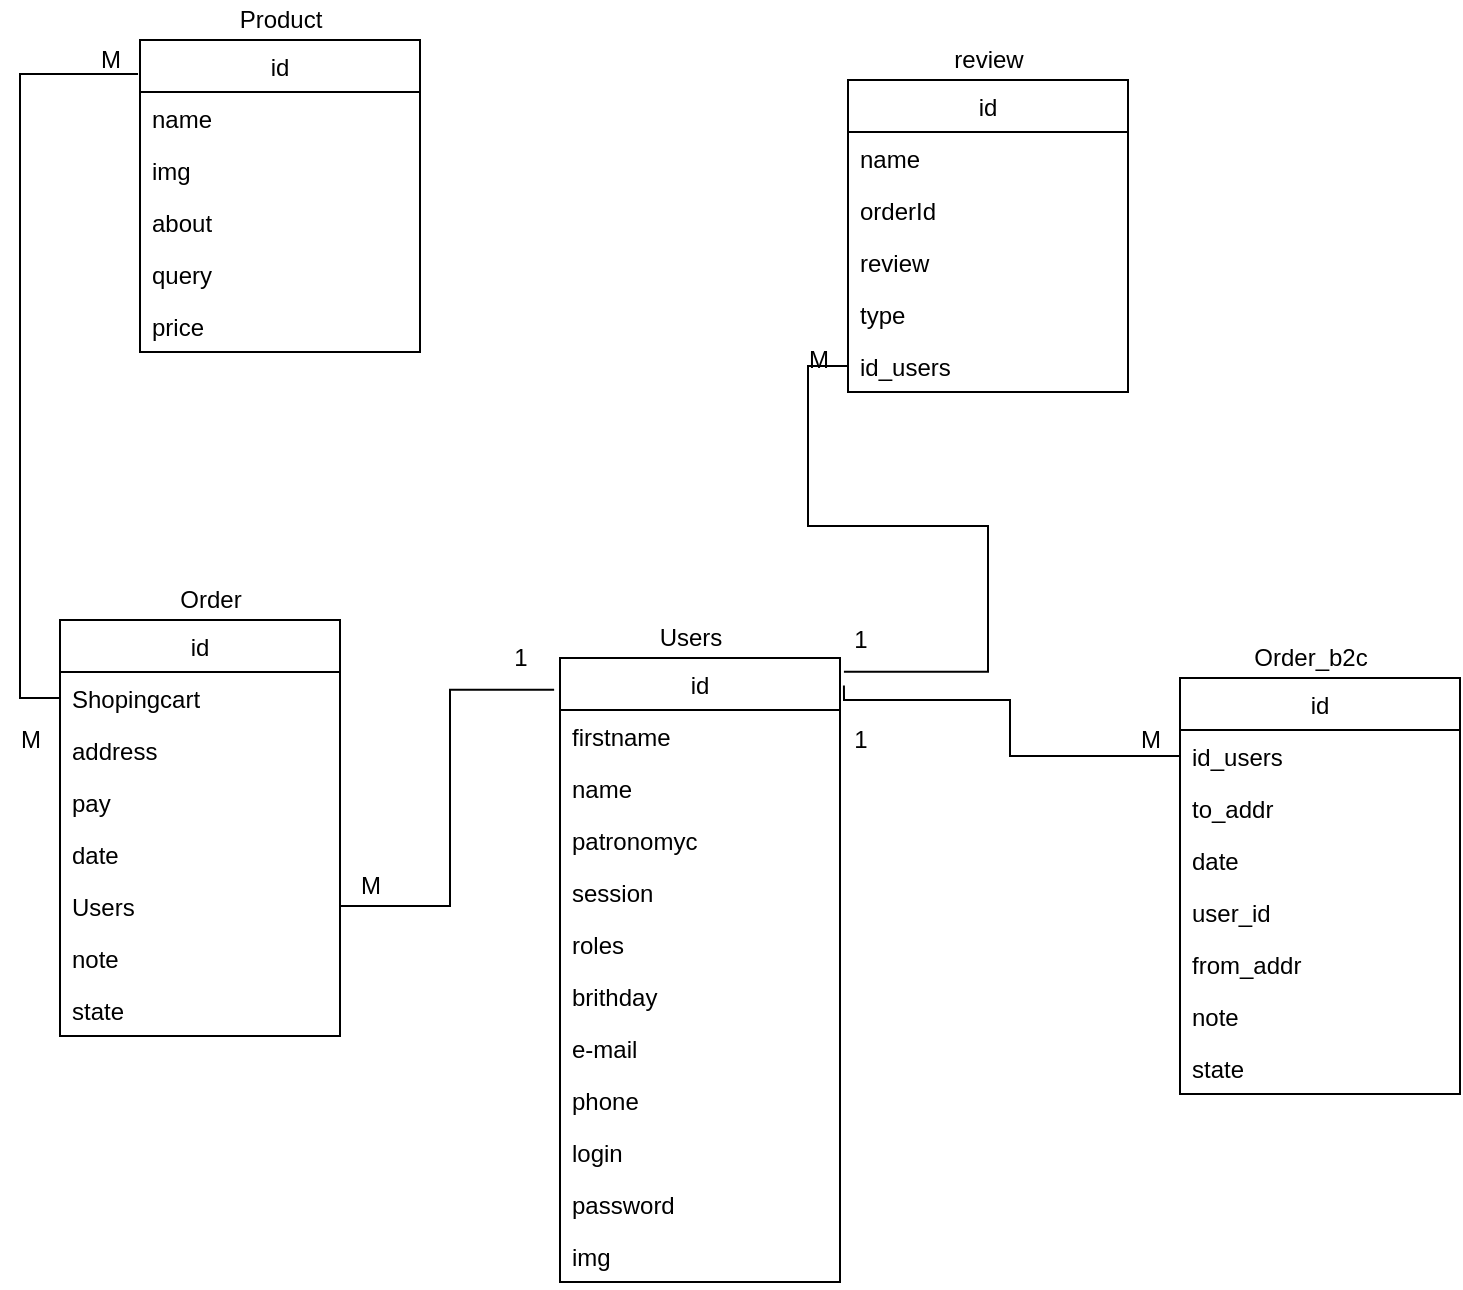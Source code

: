 <mxfile version="14.1.1" type="device"><diagram id="6H1vsQgCoGsXs6MdBsKB" name="Page-1"><mxGraphModel dx="1422" dy="762" grid="1" gridSize="10" guides="1" tooltips="1" connect="1" arrows="1" fold="1" page="1" pageScale="1" pageWidth="827" pageHeight="1169" math="0" shadow="0"><root><mxCell id="0"/><mxCell id="1" parent="0"/><mxCell id="pW7xX5XVLczii8ElgLWq-1" value="id" style="swimlane;fontStyle=0;childLayout=stackLayout;horizontal=1;startSize=26;fillColor=none;horizontalStack=0;resizeParent=1;resizeParentMax=0;resizeLast=0;collapsible=1;marginBottom=0;" parent="1" vertex="1"><mxGeometry x="320" y="439" width="140" height="312" as="geometry"/></mxCell><mxCell id="pW7xX5XVLczii8ElgLWq-2" value="firstname" style="text;strokeColor=none;fillColor=none;align=left;verticalAlign=top;spacingLeft=4;spacingRight=4;overflow=hidden;rotatable=0;points=[[0,0.5],[1,0.5]];portConstraint=eastwest;" parent="pW7xX5XVLczii8ElgLWq-1" vertex="1"><mxGeometry y="26" width="140" height="26" as="geometry"/></mxCell><mxCell id="pW7xX5XVLczii8ElgLWq-3" value="name" style="text;strokeColor=none;fillColor=none;align=left;verticalAlign=top;spacingLeft=4;spacingRight=4;overflow=hidden;rotatable=0;points=[[0,0.5],[1,0.5]];portConstraint=eastwest;" parent="pW7xX5XVLczii8ElgLWq-1" vertex="1"><mxGeometry y="52" width="140" height="26" as="geometry"/></mxCell><mxCell id="pW7xX5XVLczii8ElgLWq-4" value="patronomyc" style="text;strokeColor=none;fillColor=none;align=left;verticalAlign=top;spacingLeft=4;spacingRight=4;overflow=hidden;rotatable=0;points=[[0,0.5],[1,0.5]];portConstraint=eastwest;" parent="pW7xX5XVLczii8ElgLWq-1" vertex="1"><mxGeometry y="78" width="140" height="26" as="geometry"/></mxCell><mxCell id="pW7xX5XVLczii8ElgLWq-5" value="session&#10;" style="text;strokeColor=none;fillColor=none;align=left;verticalAlign=top;spacingLeft=4;spacingRight=4;overflow=hidden;rotatable=0;points=[[0,0.5],[1,0.5]];portConstraint=eastwest;" parent="pW7xX5XVLczii8ElgLWq-1" vertex="1"><mxGeometry y="104" width="140" height="26" as="geometry"/></mxCell><mxCell id="pW7xX5XVLczii8ElgLWq-6" value="roles" style="text;strokeColor=none;fillColor=none;align=left;verticalAlign=top;spacingLeft=4;spacingRight=4;overflow=hidden;rotatable=0;points=[[0,0.5],[1,0.5]];portConstraint=eastwest;" parent="pW7xX5XVLczii8ElgLWq-1" vertex="1"><mxGeometry y="130" width="140" height="26" as="geometry"/></mxCell><mxCell id="pW7xX5XVLczii8ElgLWq-7" value="brithday" style="text;strokeColor=none;fillColor=none;align=left;verticalAlign=top;spacingLeft=4;spacingRight=4;overflow=hidden;rotatable=0;points=[[0,0.5],[1,0.5]];portConstraint=eastwest;" parent="pW7xX5XVLczii8ElgLWq-1" vertex="1"><mxGeometry y="156" width="140" height="26" as="geometry"/></mxCell><mxCell id="pW7xX5XVLczii8ElgLWq-8" value="e-mail&#10;" style="text;strokeColor=none;fillColor=none;align=left;verticalAlign=top;spacingLeft=4;spacingRight=4;overflow=hidden;rotatable=0;points=[[0,0.5],[1,0.5]];portConstraint=eastwest;" parent="pW7xX5XVLczii8ElgLWq-1" vertex="1"><mxGeometry y="182" width="140" height="26" as="geometry"/></mxCell><mxCell id="pW7xX5XVLczii8ElgLWq-9" value="phone" style="text;strokeColor=none;fillColor=none;align=left;verticalAlign=top;spacingLeft=4;spacingRight=4;overflow=hidden;rotatable=0;points=[[0,0.5],[1,0.5]];portConstraint=eastwest;" parent="pW7xX5XVLczii8ElgLWq-1" vertex="1"><mxGeometry y="208" width="140" height="26" as="geometry"/></mxCell><mxCell id="pW7xX5XVLczii8ElgLWq-10" value="login&#10;" style="text;strokeColor=none;fillColor=none;align=left;verticalAlign=top;spacingLeft=4;spacingRight=4;overflow=hidden;rotatable=0;points=[[0,0.5],[1,0.5]];portConstraint=eastwest;" parent="pW7xX5XVLczii8ElgLWq-1" vertex="1"><mxGeometry y="234" width="140" height="26" as="geometry"/></mxCell><mxCell id="pW7xX5XVLczii8ElgLWq-11" value="password" style="text;strokeColor=none;fillColor=none;align=left;verticalAlign=top;spacingLeft=4;spacingRight=4;overflow=hidden;rotatable=0;points=[[0,0.5],[1,0.5]];portConstraint=eastwest;" parent="pW7xX5XVLczii8ElgLWq-1" vertex="1"><mxGeometry y="260" width="140" height="26" as="geometry"/></mxCell><mxCell id="57D7JdNLXRpNmZJRoOsU-2" value="img" style="text;strokeColor=none;fillColor=none;align=left;verticalAlign=top;spacingLeft=4;spacingRight=4;overflow=hidden;rotatable=0;points=[[0,0.5],[1,0.5]];portConstraint=eastwest;" parent="pW7xX5XVLczii8ElgLWq-1" vertex="1"><mxGeometry y="286" width="140" height="26" as="geometry"/></mxCell><mxCell id="pW7xX5XVLczii8ElgLWq-15" value="Users" style="text;html=1;align=center;verticalAlign=middle;resizable=0;points=[];autosize=1;" parent="1" vertex="1"><mxGeometry x="360" y="419" width="50" height="20" as="geometry"/></mxCell><mxCell id="pW7xX5XVLczii8ElgLWq-16" value="id" style="swimlane;fontStyle=0;childLayout=stackLayout;horizontal=1;startSize=26;fillColor=none;horizontalStack=0;resizeParent=1;resizeParentMax=0;resizeLast=0;collapsible=1;marginBottom=0;" parent="1" vertex="1"><mxGeometry x="110" y="130" width="140" height="156" as="geometry"/></mxCell><mxCell id="pW7xX5XVLczii8ElgLWq-17" value="name" style="text;strokeColor=none;fillColor=none;align=left;verticalAlign=top;spacingLeft=4;spacingRight=4;overflow=hidden;rotatable=0;points=[[0,0.5],[1,0.5]];portConstraint=eastwest;" parent="pW7xX5XVLczii8ElgLWq-16" vertex="1"><mxGeometry y="26" width="140" height="26" as="geometry"/></mxCell><mxCell id="pW7xX5XVLczii8ElgLWq-18" value="img" style="text;strokeColor=none;fillColor=none;align=left;verticalAlign=top;spacingLeft=4;spacingRight=4;overflow=hidden;rotatable=0;points=[[0,0.5],[1,0.5]];portConstraint=eastwest;" parent="pW7xX5XVLczii8ElgLWq-16" vertex="1"><mxGeometry y="52" width="140" height="26" as="geometry"/></mxCell><mxCell id="pW7xX5XVLczii8ElgLWq-19" value="about" style="text;strokeColor=none;fillColor=none;align=left;verticalAlign=top;spacingLeft=4;spacingRight=4;overflow=hidden;rotatable=0;points=[[0,0.5],[1,0.5]];portConstraint=eastwest;" parent="pW7xX5XVLczii8ElgLWq-16" vertex="1"><mxGeometry y="78" width="140" height="26" as="geometry"/></mxCell><mxCell id="pW7xX5XVLczii8ElgLWq-20" value="query" style="text;strokeColor=none;fillColor=none;align=left;verticalAlign=top;spacingLeft=4;spacingRight=4;overflow=hidden;rotatable=0;points=[[0,0.5],[1,0.5]];portConstraint=eastwest;" parent="pW7xX5XVLczii8ElgLWq-16" vertex="1"><mxGeometry y="104" width="140" height="26" as="geometry"/></mxCell><mxCell id="pW7xX5XVLczii8ElgLWq-21" value="price" style="text;strokeColor=none;fillColor=none;align=left;verticalAlign=top;spacingLeft=4;spacingRight=4;overflow=hidden;rotatable=0;points=[[0,0.5],[1,0.5]];portConstraint=eastwest;" parent="pW7xX5XVLczii8ElgLWq-16" vertex="1"><mxGeometry y="130" width="140" height="26" as="geometry"/></mxCell><mxCell id="pW7xX5XVLczii8ElgLWq-22" value="Product&lt;br&gt;" style="text;html=1;align=center;verticalAlign=middle;resizable=0;points=[];autosize=1;" parent="1" vertex="1"><mxGeometry x="150" y="110" width="60" height="20" as="geometry"/></mxCell><mxCell id="pW7xX5XVLczii8ElgLWq-46" value="id" style="swimlane;fontStyle=0;childLayout=stackLayout;horizontal=1;startSize=26;fillColor=none;horizontalStack=0;resizeParent=1;resizeParentMax=0;resizeLast=0;collapsible=1;marginBottom=0;" parent="1" vertex="1"><mxGeometry x="630" y="449" width="140" height="208" as="geometry"/></mxCell><mxCell id="pW7xX5XVLczii8ElgLWq-47" value="id_users" style="text;strokeColor=none;fillColor=none;align=left;verticalAlign=top;spacingLeft=4;spacingRight=4;overflow=hidden;rotatable=0;points=[[0,0.5],[1,0.5]];portConstraint=eastwest;" parent="pW7xX5XVLczii8ElgLWq-46" vertex="1"><mxGeometry y="26" width="140" height="26" as="geometry"/></mxCell><mxCell id="pW7xX5XVLczii8ElgLWq-48" value="to_addr" style="text;strokeColor=none;fillColor=none;align=left;verticalAlign=top;spacingLeft=4;spacingRight=4;overflow=hidden;rotatable=0;points=[[0,0.5],[1,0.5]];portConstraint=eastwest;" parent="pW7xX5XVLczii8ElgLWq-46" vertex="1"><mxGeometry y="52" width="140" height="26" as="geometry"/></mxCell><mxCell id="pW7xX5XVLczii8ElgLWq-49" value="date" style="text;strokeColor=none;fillColor=none;align=left;verticalAlign=top;spacingLeft=4;spacingRight=4;overflow=hidden;rotatable=0;points=[[0,0.5],[1,0.5]];portConstraint=eastwest;" parent="pW7xX5XVLczii8ElgLWq-46" vertex="1"><mxGeometry y="78" width="140" height="26" as="geometry"/></mxCell><mxCell id="pW7xX5XVLczii8ElgLWq-50" value="user_id" style="text;strokeColor=none;fillColor=none;align=left;verticalAlign=top;spacingLeft=4;spacingRight=4;overflow=hidden;rotatable=0;points=[[0,0.5],[1,0.5]];portConstraint=eastwest;" parent="pW7xX5XVLczii8ElgLWq-46" vertex="1"><mxGeometry y="104" width="140" height="26" as="geometry"/></mxCell><mxCell id="pW7xX5XVLczii8ElgLWq-61" value="from_addr" style="text;strokeColor=none;fillColor=none;align=left;verticalAlign=top;spacingLeft=4;spacingRight=4;overflow=hidden;rotatable=0;points=[[0,0.5],[1,0.5]];portConstraint=eastwest;" parent="pW7xX5XVLczii8ElgLWq-46" vertex="1"><mxGeometry y="130" width="140" height="26" as="geometry"/></mxCell><mxCell id="57D7JdNLXRpNmZJRoOsU-14" value="note" style="text;strokeColor=none;fillColor=none;align=left;verticalAlign=top;spacingLeft=4;spacingRight=4;overflow=hidden;rotatable=0;points=[[0,0.5],[1,0.5]];portConstraint=eastwest;" parent="pW7xX5XVLczii8ElgLWq-46" vertex="1"><mxGeometry y="156" width="140" height="26" as="geometry"/></mxCell><mxCell id="57D7JdNLXRpNmZJRoOsU-15" value="state" style="text;strokeColor=none;fillColor=none;align=left;verticalAlign=top;spacingLeft=4;spacingRight=4;overflow=hidden;rotatable=0;points=[[0,0.5],[1,0.5]];portConstraint=eastwest;" parent="pW7xX5XVLczii8ElgLWq-46" vertex="1"><mxGeometry y="182" width="140" height="26" as="geometry"/></mxCell><mxCell id="pW7xX5XVLczii8ElgLWq-51" value="Order_b2c" style="text;html=1;align=center;verticalAlign=middle;resizable=0;points=[];autosize=1;" parent="1" vertex="1"><mxGeometry x="660" y="429" width="70" height="20" as="geometry"/></mxCell><mxCell id="pW7xX5XVLczii8ElgLWq-52" value="id" style="swimlane;fontStyle=0;childLayout=stackLayout;horizontal=1;startSize=26;fillColor=none;horizontalStack=0;resizeParent=1;resizeParentMax=0;resizeLast=0;collapsible=1;marginBottom=0;" parent="1" vertex="1"><mxGeometry x="70" y="420" width="140" height="208" as="geometry"/></mxCell><mxCell id="pW7xX5XVLczii8ElgLWq-53" value="Shopingcart" style="text;strokeColor=none;fillColor=none;align=left;verticalAlign=top;spacingLeft=4;spacingRight=4;overflow=hidden;rotatable=0;points=[[0,0.5],[1,0.5]];portConstraint=eastwest;" parent="pW7xX5XVLczii8ElgLWq-52" vertex="1"><mxGeometry y="26" width="140" height="26" as="geometry"/></mxCell><mxCell id="pW7xX5XVLczii8ElgLWq-55" value="address" style="text;strokeColor=none;fillColor=none;align=left;verticalAlign=top;spacingLeft=4;spacingRight=4;overflow=hidden;rotatable=0;points=[[0,0.5],[1,0.5]];portConstraint=eastwest;" parent="pW7xX5XVLczii8ElgLWq-52" vertex="1"><mxGeometry y="52" width="140" height="26" as="geometry"/></mxCell><mxCell id="pW7xX5XVLczii8ElgLWq-58" value="pay" style="text;strokeColor=none;fillColor=none;align=left;verticalAlign=top;spacingLeft=4;spacingRight=4;overflow=hidden;rotatable=0;points=[[0,0.5],[1,0.5]];portConstraint=eastwest;" parent="pW7xX5XVLczii8ElgLWq-52" vertex="1"><mxGeometry y="78" width="140" height="26" as="geometry"/></mxCell><mxCell id="pW7xX5XVLczii8ElgLWq-59" value="date" style="text;strokeColor=none;fillColor=none;align=left;verticalAlign=top;spacingLeft=4;spacingRight=4;overflow=hidden;rotatable=0;points=[[0,0.5],[1,0.5]];portConstraint=eastwest;" parent="pW7xX5XVLczii8ElgLWq-52" vertex="1"><mxGeometry y="104" width="140" height="26" as="geometry"/></mxCell><mxCell id="57D7JdNLXRpNmZJRoOsU-4" value="Users" style="text;strokeColor=none;fillColor=none;align=left;verticalAlign=top;spacingLeft=4;spacingRight=4;overflow=hidden;rotatable=0;points=[[0,0.5],[1,0.5]];portConstraint=eastwest;" parent="pW7xX5XVLczii8ElgLWq-52" vertex="1"><mxGeometry y="130" width="140" height="26" as="geometry"/></mxCell><mxCell id="57D7JdNLXRpNmZJRoOsU-16" value="note" style="text;strokeColor=none;fillColor=none;align=left;verticalAlign=top;spacingLeft=4;spacingRight=4;overflow=hidden;rotatable=0;points=[[0,0.5],[1,0.5]];portConstraint=eastwest;" parent="pW7xX5XVLczii8ElgLWq-52" vertex="1"><mxGeometry y="156" width="140" height="26" as="geometry"/></mxCell><mxCell id="57D7JdNLXRpNmZJRoOsU-17" value="state" style="text;strokeColor=none;fillColor=none;align=left;verticalAlign=top;spacingLeft=4;spacingRight=4;overflow=hidden;rotatable=0;points=[[0,0.5],[1,0.5]];portConstraint=eastwest;" parent="pW7xX5XVLczii8ElgLWq-52" vertex="1"><mxGeometry y="182" width="140" height="26" as="geometry"/></mxCell><mxCell id="pW7xX5XVLczii8ElgLWq-56" value="Order" style="text;html=1;align=center;verticalAlign=middle;resizable=0;points=[];autosize=1;" parent="1" vertex="1"><mxGeometry x="120" y="400" width="50" height="20" as="geometry"/></mxCell><mxCell id="pW7xX5XVLczii8ElgLWq-60" style="edgeStyle=orthogonalEdgeStyle;rounded=0;orthogonalLoop=1;jettySize=auto;html=1;exitX=0;exitY=0.5;exitDx=0;exitDy=0;entryX=1.014;entryY=0.044;entryDx=0;entryDy=0;entryPerimeter=0;endArrow=none;endFill=0;" parent="1" source="pW7xX5XVLczii8ElgLWq-47" target="pW7xX5XVLczii8ElgLWq-1" edge="1"><mxGeometry relative="1" as="geometry"><Array as="points"><mxPoint x="545" y="488"/><mxPoint x="545" y="460"/><mxPoint x="462" y="460"/></Array></mxGeometry></mxCell><mxCell id="57D7JdNLXRpNmZJRoOsU-5" style="edgeStyle=orthogonalEdgeStyle;rounded=0;orthogonalLoop=1;jettySize=auto;html=1;exitX=1;exitY=0.5;exitDx=0;exitDy=0;entryX=-0.021;entryY=0.051;entryDx=0;entryDy=0;entryPerimeter=0;endArrow=none;endFill=0;" parent="1" source="57D7JdNLXRpNmZJRoOsU-4" target="pW7xX5XVLczii8ElgLWq-1" edge="1"><mxGeometry relative="1" as="geometry"/></mxCell><mxCell id="57D7JdNLXRpNmZJRoOsU-7" value="id" style="swimlane;fontStyle=0;childLayout=stackLayout;horizontal=1;startSize=26;fillColor=none;horizontalStack=0;resizeParent=1;resizeParentMax=0;resizeLast=0;collapsible=1;marginBottom=0;" parent="1" vertex="1"><mxGeometry x="464" y="150" width="140" height="156" as="geometry"/></mxCell><mxCell id="57D7JdNLXRpNmZJRoOsU-8" value="name" style="text;strokeColor=none;fillColor=none;align=left;verticalAlign=top;spacingLeft=4;spacingRight=4;overflow=hidden;rotatable=0;points=[[0,0.5],[1,0.5]];portConstraint=eastwest;" parent="57D7JdNLXRpNmZJRoOsU-7" vertex="1"><mxGeometry y="26" width="140" height="26" as="geometry"/></mxCell><mxCell id="57D7JdNLXRpNmZJRoOsU-9" value="orderId" style="text;strokeColor=none;fillColor=none;align=left;verticalAlign=top;spacingLeft=4;spacingRight=4;overflow=hidden;rotatable=0;points=[[0,0.5],[1,0.5]];portConstraint=eastwest;" parent="57D7JdNLXRpNmZJRoOsU-7" vertex="1"><mxGeometry y="52" width="140" height="26" as="geometry"/></mxCell><mxCell id="57D7JdNLXRpNmZJRoOsU-10" value="review" style="text;strokeColor=none;fillColor=none;align=left;verticalAlign=top;spacingLeft=4;spacingRight=4;overflow=hidden;rotatable=0;points=[[0,0.5],[1,0.5]];portConstraint=eastwest;" parent="57D7JdNLXRpNmZJRoOsU-7" vertex="1"><mxGeometry y="78" width="140" height="26" as="geometry"/></mxCell><mxCell id="57D7JdNLXRpNmZJRoOsU-11" value="type" style="text;strokeColor=none;fillColor=none;align=left;verticalAlign=top;spacingLeft=4;spacingRight=4;overflow=hidden;rotatable=0;points=[[0,0.5],[1,0.5]];portConstraint=eastwest;" parent="57D7JdNLXRpNmZJRoOsU-7" vertex="1"><mxGeometry y="104" width="140" height="26" as="geometry"/></mxCell><mxCell id="LNWRf5OqQ4CU9U40n8-E-1" value="id_users" style="text;strokeColor=none;fillColor=none;align=left;verticalAlign=top;spacingLeft=4;spacingRight=4;overflow=hidden;rotatable=0;points=[[0,0.5],[1,0.5]];portConstraint=eastwest;" vertex="1" parent="57D7JdNLXRpNmZJRoOsU-7"><mxGeometry y="130" width="140" height="26" as="geometry"/></mxCell><mxCell id="57D7JdNLXRpNmZJRoOsU-13" value="review" style="text;html=1;align=center;verticalAlign=middle;resizable=0;points=[];autosize=1;" parent="1" vertex="1"><mxGeometry x="509" y="130" width="50" height="20" as="geometry"/></mxCell><mxCell id="LNWRf5OqQ4CU9U40n8-E-2" style="edgeStyle=orthogonalEdgeStyle;rounded=0;orthogonalLoop=1;jettySize=auto;html=1;exitX=0;exitY=0.5;exitDx=0;exitDy=0;entryX=1.014;entryY=0.022;entryDx=0;entryDy=0;entryPerimeter=0;endArrow=none;endFill=0;" edge="1" parent="1" source="LNWRf5OqQ4CU9U40n8-E-1" target="pW7xX5XVLczii8ElgLWq-1"><mxGeometry relative="1" as="geometry"><Array as="points"><mxPoint x="444" y="293"/><mxPoint x="444" y="373"/><mxPoint x="534" y="373"/><mxPoint x="534" y="446"/></Array></mxGeometry></mxCell><mxCell id="LNWRf5OqQ4CU9U40n8-E-3" value="1" style="text;html=1;align=center;verticalAlign=middle;resizable=0;points=[];autosize=1;" vertex="1" parent="1"><mxGeometry x="460" y="470" width="20" height="20" as="geometry"/></mxCell><mxCell id="LNWRf5OqQ4CU9U40n8-E-4" value="1" style="text;html=1;align=center;verticalAlign=middle;resizable=0;points=[];autosize=1;" vertex="1" parent="1"><mxGeometry x="460" y="420" width="20" height="20" as="geometry"/></mxCell><mxCell id="LNWRf5OqQ4CU9U40n8-E-5" value="1" style="text;html=1;align=center;verticalAlign=middle;resizable=0;points=[];autosize=1;" vertex="1" parent="1"><mxGeometry x="290" y="429" width="20" height="20" as="geometry"/></mxCell><mxCell id="LNWRf5OqQ4CU9U40n8-E-6" style="edgeStyle=orthogonalEdgeStyle;rounded=0;orthogonalLoop=1;jettySize=auto;html=1;exitX=0;exitY=0.5;exitDx=0;exitDy=0;entryX=-0.007;entryY=0.109;entryDx=0;entryDy=0;entryPerimeter=0;endArrow=none;endFill=0;" edge="1" parent="1" source="pW7xX5XVLczii8ElgLWq-53" target="pW7xX5XVLczii8ElgLWq-16"><mxGeometry relative="1" as="geometry"/></mxCell><mxCell id="LNWRf5OqQ4CU9U40n8-E-7" value="М" style="text;html=1;align=center;verticalAlign=middle;resizable=0;points=[];autosize=1;" vertex="1" parent="1"><mxGeometry x="80" y="130" width="30" height="20" as="geometry"/></mxCell><mxCell id="LNWRf5OqQ4CU9U40n8-E-9" value="М" style="text;html=1;align=center;verticalAlign=middle;resizable=0;points=[];autosize=1;" vertex="1" parent="1"><mxGeometry x="40" y="470" width="30" height="20" as="geometry"/></mxCell><mxCell id="LNWRf5OqQ4CU9U40n8-E-10" value="М" style="text;html=1;align=center;verticalAlign=middle;resizable=0;points=[];autosize=1;" vertex="1" parent="1"><mxGeometry x="600" y="470" width="30" height="20" as="geometry"/></mxCell><mxCell id="LNWRf5OqQ4CU9U40n8-E-11" value="М" style="text;html=1;align=center;verticalAlign=middle;resizable=0;points=[];autosize=1;" vertex="1" parent="1"><mxGeometry x="210" y="543" width="30" height="20" as="geometry"/></mxCell><mxCell id="LNWRf5OqQ4CU9U40n8-E-12" value="М" style="text;html=1;align=center;verticalAlign=middle;resizable=0;points=[];autosize=1;" vertex="1" parent="1"><mxGeometry x="434" y="280" width="30" height="20" as="geometry"/></mxCell></root></mxGraphModel></diagram></mxfile>